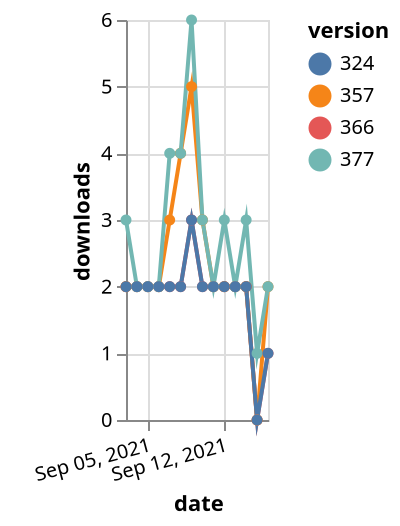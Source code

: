 {"$schema": "https://vega.github.io/schema/vega-lite/v5.json", "description": "A simple bar chart with embedded data.", "data": {"values": [{"date": "2021-09-03", "total": 2334, "delta": 2, "version": "366"}, {"date": "2021-09-04", "total": 2336, "delta": 2, "version": "366"}, {"date": "2021-09-05", "total": 2338, "delta": 2, "version": "366"}, {"date": "2021-09-06", "total": 2340, "delta": 2, "version": "366"}, {"date": "2021-09-07", "total": 2342, "delta": 2, "version": "366"}, {"date": "2021-09-08", "total": 2344, "delta": 2, "version": "366"}, {"date": "2021-09-09", "total": 2347, "delta": 3, "version": "366"}, {"date": "2021-09-10", "total": 2349, "delta": 2, "version": "366"}, {"date": "2021-09-11", "total": 2351, "delta": 2, "version": "366"}, {"date": "2021-09-12", "total": 2353, "delta": 2, "version": "366"}, {"date": "2021-09-13", "total": 2355, "delta": 2, "version": "366"}, {"date": "2021-09-14", "total": 2357, "delta": 2, "version": "366"}, {"date": "2021-09-15", "total": 2357, "delta": 0, "version": "366"}, {"date": "2021-09-16", "total": 2358, "delta": 1, "version": "366"}, {"date": "2021-09-03", "total": 2930, "delta": 2, "version": "357"}, {"date": "2021-09-04", "total": 2932, "delta": 2, "version": "357"}, {"date": "2021-09-05", "total": 2934, "delta": 2, "version": "357"}, {"date": "2021-09-06", "total": 2936, "delta": 2, "version": "357"}, {"date": "2021-09-07", "total": 2939, "delta": 3, "version": "357"}, {"date": "2021-09-08", "total": 2943, "delta": 4, "version": "357"}, {"date": "2021-09-09", "total": 2948, "delta": 5, "version": "357"}, {"date": "2021-09-10", "total": 2951, "delta": 3, "version": "357"}, {"date": "2021-09-11", "total": 2953, "delta": 2, "version": "357"}, {"date": "2021-09-12", "total": 2955, "delta": 2, "version": "357"}, {"date": "2021-09-13", "total": 2957, "delta": 2, "version": "357"}, {"date": "2021-09-14", "total": 2959, "delta": 2, "version": "357"}, {"date": "2021-09-15", "total": 2959, "delta": 0, "version": "357"}, {"date": "2021-09-16", "total": 2961, "delta": 2, "version": "357"}, {"date": "2021-09-03", "total": 2355, "delta": 3, "version": "377"}, {"date": "2021-09-04", "total": 2357, "delta": 2, "version": "377"}, {"date": "2021-09-05", "total": 2359, "delta": 2, "version": "377"}, {"date": "2021-09-06", "total": 2361, "delta": 2, "version": "377"}, {"date": "2021-09-07", "total": 2365, "delta": 4, "version": "377"}, {"date": "2021-09-08", "total": 2369, "delta": 4, "version": "377"}, {"date": "2021-09-09", "total": 2375, "delta": 6, "version": "377"}, {"date": "2021-09-10", "total": 2378, "delta": 3, "version": "377"}, {"date": "2021-09-11", "total": 2380, "delta": 2, "version": "377"}, {"date": "2021-09-12", "total": 2383, "delta": 3, "version": "377"}, {"date": "2021-09-13", "total": 2385, "delta": 2, "version": "377"}, {"date": "2021-09-14", "total": 2388, "delta": 3, "version": "377"}, {"date": "2021-09-15", "total": 2389, "delta": 1, "version": "377"}, {"date": "2021-09-16", "total": 2391, "delta": 2, "version": "377"}, {"date": "2021-09-03", "total": 2578, "delta": 2, "version": "324"}, {"date": "2021-09-04", "total": 2580, "delta": 2, "version": "324"}, {"date": "2021-09-05", "total": 2582, "delta": 2, "version": "324"}, {"date": "2021-09-06", "total": 2584, "delta": 2, "version": "324"}, {"date": "2021-09-07", "total": 2586, "delta": 2, "version": "324"}, {"date": "2021-09-08", "total": 2588, "delta": 2, "version": "324"}, {"date": "2021-09-09", "total": 2591, "delta": 3, "version": "324"}, {"date": "2021-09-10", "total": 2593, "delta": 2, "version": "324"}, {"date": "2021-09-11", "total": 2595, "delta": 2, "version": "324"}, {"date": "2021-09-12", "total": 2597, "delta": 2, "version": "324"}, {"date": "2021-09-13", "total": 2599, "delta": 2, "version": "324"}, {"date": "2021-09-14", "total": 2601, "delta": 2, "version": "324"}, {"date": "2021-09-15", "total": 2601, "delta": 0, "version": "324"}, {"date": "2021-09-16", "total": 2602, "delta": 1, "version": "324"}]}, "width": "container", "mark": {"type": "line", "point": {"filled": true}}, "encoding": {"x": {"field": "date", "type": "temporal", "timeUnit": "yearmonthdate", "title": "date", "axis": {"labelAngle": -15}}, "y": {"field": "delta", "type": "quantitative", "title": "downloads"}, "color": {"field": "version", "type": "nominal"}, "tooltip": {"field": "delta"}}}